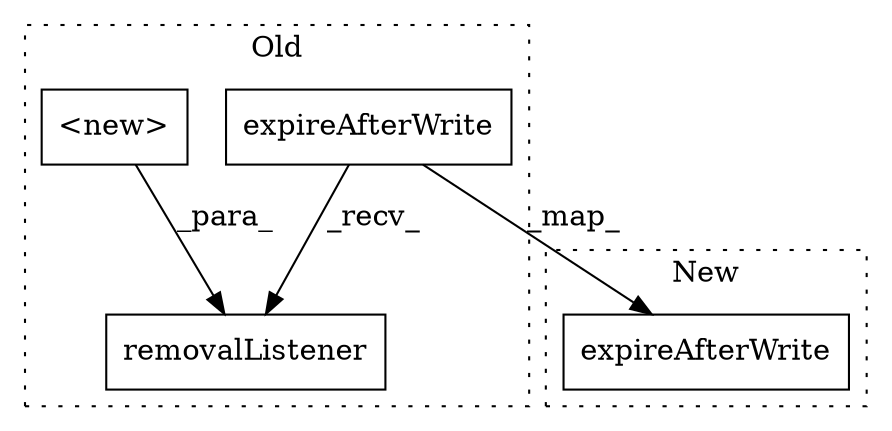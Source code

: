 digraph G {
subgraph cluster0 {
1 [label="expireAfterWrite" a="32" s="31456,31487" l="17,1" shape="box"];
3 [label="removalListener" a="32" s="31498,31522" l="16,1" shape="box"];
4 [label="<new>" a="14" s="31235" l="45" shape="box"];
label = "Old";
style="dotted";
}
subgraph cluster1 {
2 [label="expireAfterWrite" a="32" s="26487,26518" l="17,1" shape="box"];
label = "New";
style="dotted";
}
1 -> 2 [label="_map_"];
1 -> 3 [label="_recv_"];
4 -> 3 [label="_para_"];
}